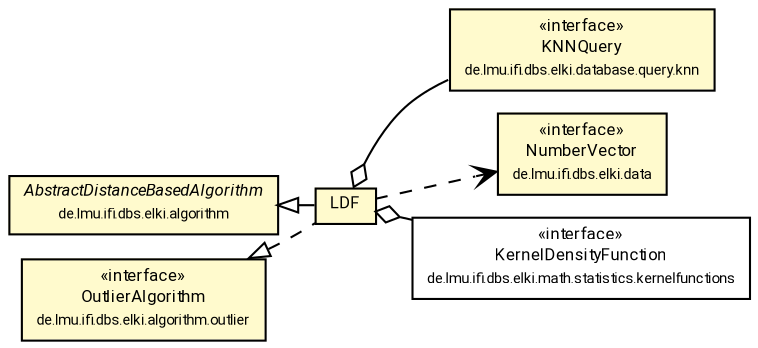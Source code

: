 #!/usr/local/bin/dot
#
# Class diagram 
# Generated by UMLGraph version R5_7_2-60-g0e99a6 (http://www.spinellis.gr/umlgraph/)
#

digraph G {
	graph [fontnames="svg"]
	edge [fontname="Roboto",fontsize=7,labelfontname="Roboto",labelfontsize=7,color="black"];
	node [fontname="Roboto",fontcolor="black",fontsize=8,shape=plaintext,margin=0,width=0,height=0];
	nodesep=0.15;
	ranksep=0.25;
	rankdir=LR;
	// de.lmu.ifi.dbs.elki.algorithm.AbstractDistanceBasedAlgorithm<O, R extends de.lmu.ifi.dbs.elki.result.Result>
	c6033695 [label=<<table title="de.lmu.ifi.dbs.elki.algorithm.AbstractDistanceBasedAlgorithm" border="0" cellborder="1" cellspacing="0" cellpadding="2" bgcolor="LemonChiffon" href="../../AbstractDistanceBasedAlgorithm.html" target="_parent">
		<tr><td><table border="0" cellspacing="0" cellpadding="1">
		<tr><td align="center" balign="center"> <font face="Roboto"><i>AbstractDistanceBasedAlgorithm</i></font> </td></tr>
		<tr><td align="center" balign="center"> <font face="Roboto" point-size="7.0">de.lmu.ifi.dbs.elki.algorithm</font> </td></tr>
		</table></td></tr>
		</table>>, URL="../../AbstractDistanceBasedAlgorithm.html"];
	// de.lmu.ifi.dbs.elki.database.query.knn.KNNQuery<O>
	c6033735 [label=<<table title="de.lmu.ifi.dbs.elki.database.query.knn.KNNQuery" border="0" cellborder="1" cellspacing="0" cellpadding="2" bgcolor="LemonChiffon" href="../../../database/query/knn/KNNQuery.html" target="_parent">
		<tr><td><table border="0" cellspacing="0" cellpadding="1">
		<tr><td align="center" balign="center"> &#171;interface&#187; </td></tr>
		<tr><td align="center" balign="center"> <font face="Roboto">KNNQuery</font> </td></tr>
		<tr><td align="center" balign="center"> <font face="Roboto" point-size="7.0">de.lmu.ifi.dbs.elki.database.query.knn</font> </td></tr>
		</table></td></tr>
		</table>>, URL="../../../database/query/knn/KNNQuery.html"];
	// de.lmu.ifi.dbs.elki.data.NumberVector
	c6033770 [label=<<table title="de.lmu.ifi.dbs.elki.data.NumberVector" border="0" cellborder="1" cellspacing="0" cellpadding="2" bgcolor="LemonChiffon" href="../../../data/NumberVector.html" target="_parent">
		<tr><td><table border="0" cellspacing="0" cellpadding="1">
		<tr><td align="center" balign="center"> &#171;interface&#187; </td></tr>
		<tr><td align="center" balign="center"> <font face="Roboto">NumberVector</font> </td></tr>
		<tr><td align="center" balign="center"> <font face="Roboto" point-size="7.0">de.lmu.ifi.dbs.elki.data</font> </td></tr>
		</table></td></tr>
		</table>>, URL="../../../data/NumberVector.html"];
	// de.lmu.ifi.dbs.elki.math.statistics.kernelfunctions.KernelDensityFunction
	c6034235 [label=<<table title="de.lmu.ifi.dbs.elki.math.statistics.kernelfunctions.KernelDensityFunction" border="0" cellborder="1" cellspacing="0" cellpadding="2" href="../../../math/statistics/kernelfunctions/KernelDensityFunction.html" target="_parent">
		<tr><td><table border="0" cellspacing="0" cellpadding="1">
		<tr><td align="center" balign="center"> &#171;interface&#187; </td></tr>
		<tr><td align="center" balign="center"> <font face="Roboto">KernelDensityFunction</font> </td></tr>
		<tr><td align="center" balign="center"> <font face="Roboto" point-size="7.0">de.lmu.ifi.dbs.elki.math.statistics.kernelfunctions</font> </td></tr>
		</table></td></tr>
		</table>>, URL="../../../math/statistics/kernelfunctions/KernelDensityFunction.html"];
	// de.lmu.ifi.dbs.elki.algorithm.outlier.OutlierAlgorithm
	c6035577 [label=<<table title="de.lmu.ifi.dbs.elki.algorithm.outlier.OutlierAlgorithm" border="0" cellborder="1" cellspacing="0" cellpadding="2" bgcolor="LemonChiffon" href="../OutlierAlgorithm.html" target="_parent">
		<tr><td><table border="0" cellspacing="0" cellpadding="1">
		<tr><td align="center" balign="center"> &#171;interface&#187; </td></tr>
		<tr><td align="center" balign="center"> <font face="Roboto">OutlierAlgorithm</font> </td></tr>
		<tr><td align="center" balign="center"> <font face="Roboto" point-size="7.0">de.lmu.ifi.dbs.elki.algorithm.outlier</font> </td></tr>
		</table></td></tr>
		</table>>, URL="../OutlierAlgorithm.html"];
	// de.lmu.ifi.dbs.elki.algorithm.outlier.lof.LDF<O extends de.lmu.ifi.dbs.elki.data.NumberVector>
	c6035651 [label=<<table title="de.lmu.ifi.dbs.elki.algorithm.outlier.lof.LDF" border="0" cellborder="1" cellspacing="0" cellpadding="2" bgcolor="lemonChiffon" href="LDF.html" target="_parent">
		<tr><td><table border="0" cellspacing="0" cellpadding="1">
		<tr><td align="center" balign="center"> <font face="Roboto">LDF</font> </td></tr>
		</table></td></tr>
		</table>>, URL="LDF.html"];
	// de.lmu.ifi.dbs.elki.algorithm.outlier.lof.LDF<O extends de.lmu.ifi.dbs.elki.data.NumberVector> extends de.lmu.ifi.dbs.elki.algorithm.AbstractDistanceBasedAlgorithm<O, R extends de.lmu.ifi.dbs.elki.result.Result>
	c6033695 -> c6035651 [arrowtail=empty,dir=back,weight=10];
	// de.lmu.ifi.dbs.elki.algorithm.outlier.lof.LDF<O extends de.lmu.ifi.dbs.elki.data.NumberVector> implements de.lmu.ifi.dbs.elki.algorithm.outlier.OutlierAlgorithm
	c6035577 -> c6035651 [arrowtail=empty,style=dashed,dir=back,weight=9];
	// de.lmu.ifi.dbs.elki.algorithm.outlier.lof.LDF<O extends de.lmu.ifi.dbs.elki.data.NumberVector> has de.lmu.ifi.dbs.elki.database.query.knn.KNNQuery<O>
	c6035651 -> c6033735 [arrowhead=none,arrowtail=ediamond,dir=back,weight=4];
	// de.lmu.ifi.dbs.elki.algorithm.outlier.lof.LDF<O extends de.lmu.ifi.dbs.elki.data.NumberVector> has de.lmu.ifi.dbs.elki.math.statistics.kernelfunctions.KernelDensityFunction
	c6035651 -> c6034235 [arrowhead=none,arrowtail=ediamond,dir=back,weight=4];
	// de.lmu.ifi.dbs.elki.algorithm.outlier.lof.LDF<O extends de.lmu.ifi.dbs.elki.data.NumberVector> depend de.lmu.ifi.dbs.elki.data.NumberVector
	c6035651 -> c6033770 [arrowhead=open,style=dashed,weight=0];
}

